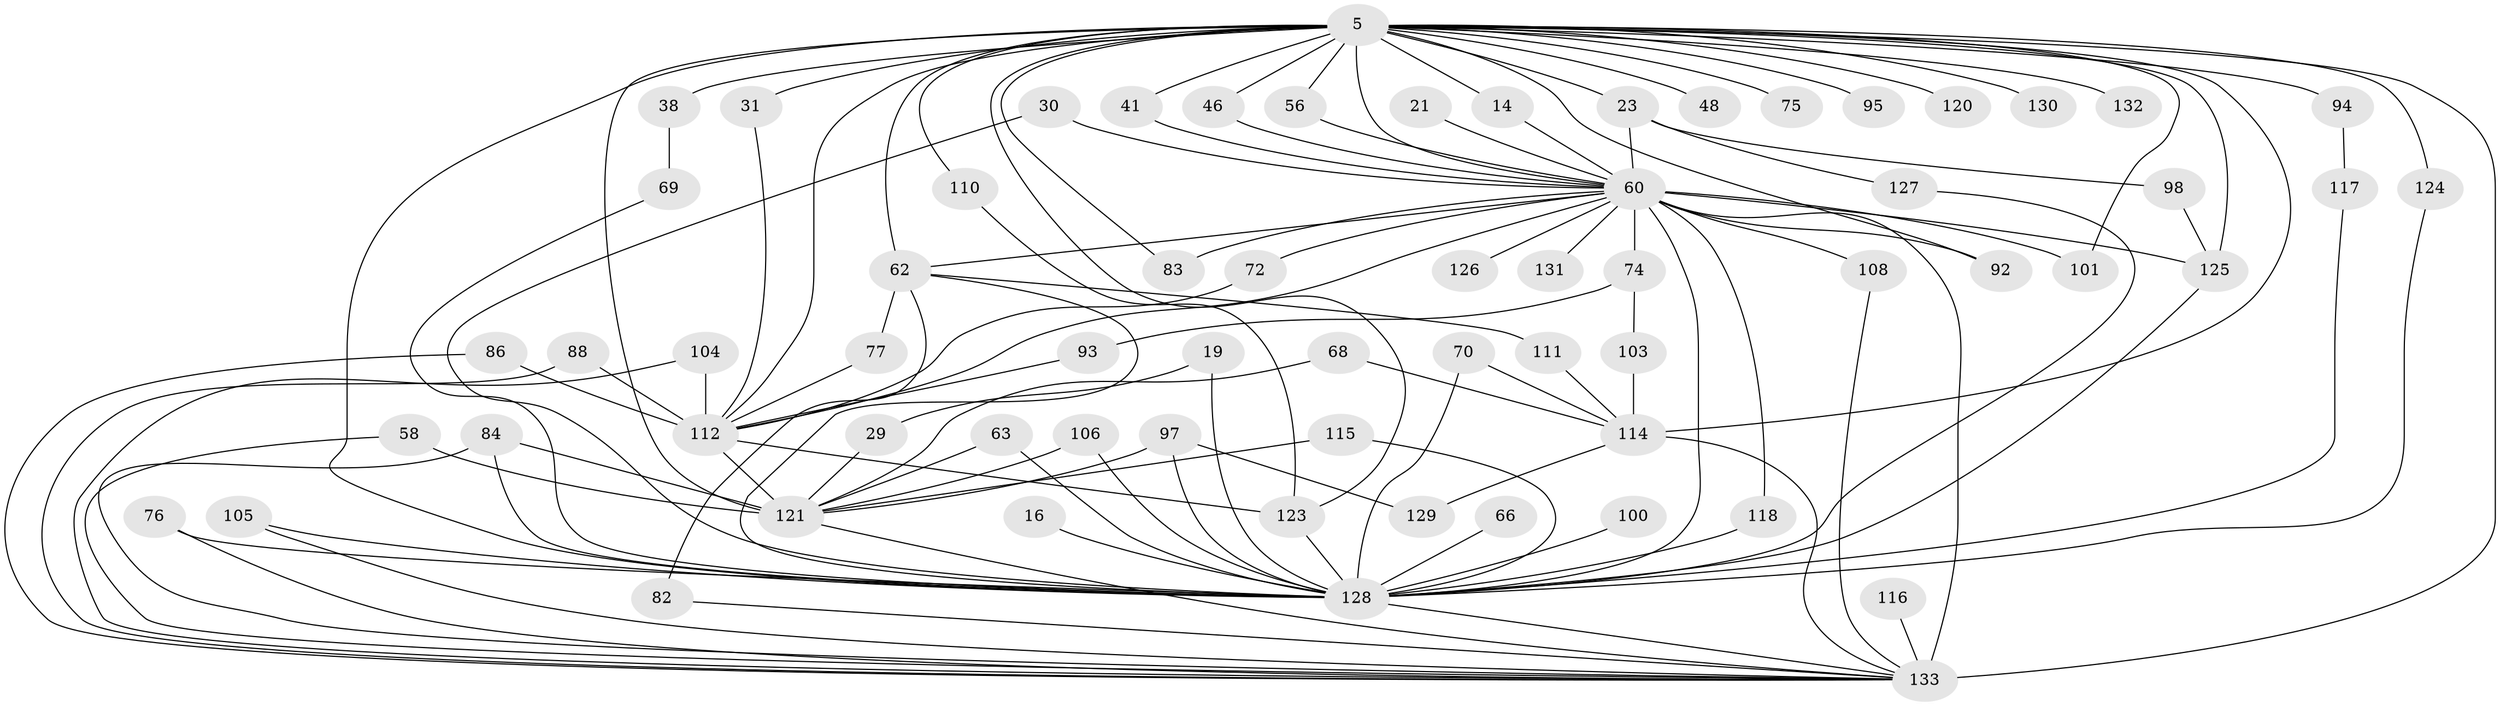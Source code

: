 // original degree distribution, {26: 0.007518796992481203, 24: 0.015037593984962405, 43: 0.007518796992481203, 18: 0.015037593984962405, 25: 0.007518796992481203, 21: 0.007518796992481203, 15: 0.007518796992481203, 22: 0.007518796992481203, 4: 0.09774436090225563, 3: 0.14285714285714285, 2: 0.5939849624060151, 8: 0.022556390977443608, 7: 0.03007518796992481, 6: 0.015037593984962405, 5: 0.022556390977443608}
// Generated by graph-tools (version 1.1) at 2025/45/03/09/25 04:45:27]
// undirected, 66 vertices, 118 edges
graph export_dot {
graph [start="1"]
  node [color=gray90,style=filled];
  5 [super="+1+3"];
  14;
  16;
  19;
  21;
  23 [super="+13"];
  29;
  30;
  31;
  38;
  41;
  46;
  48;
  56;
  58;
  60 [super="+47+6"];
  62 [super="+28+53"];
  63;
  66;
  68;
  69;
  70;
  72;
  74;
  75;
  76;
  77;
  82;
  83;
  84 [super="+51"];
  86;
  88 [super="+27"];
  92;
  93;
  94;
  95;
  97 [super="+89"];
  98;
  100;
  101;
  103;
  104;
  105;
  106;
  108 [super="+45"];
  110;
  111;
  112 [super="+52+44+65+109+90"];
  114 [super="+17+49+54+102"];
  115;
  116;
  117;
  118;
  120;
  121 [super="+25+11+78"];
  123 [super="+122+42+96"];
  124;
  125 [super="+12+71+36"];
  126;
  127;
  128 [super="+119+10"];
  129;
  130;
  131;
  132;
  133 [super="+79+91+107+113"];
  5 -- 31 [weight=2];
  5 -- 46;
  5 -- 83;
  5 -- 92;
  5 -- 94 [weight=2];
  5 -- 95 [weight=2];
  5 -- 101;
  5 -- 120 [weight=2];
  5 -- 124;
  5 -- 75 [weight=2];
  5 -- 38 [weight=2];
  5 -- 56;
  5 -- 121 [weight=8];
  5 -- 128 [weight=10];
  5 -- 130;
  5 -- 132;
  5 -- 133 [weight=13];
  5 -- 14;
  5 -- 23;
  5 -- 41;
  5 -- 110;
  5 -- 48;
  5 -- 114 [weight=8];
  5 -- 62 [weight=4];
  5 -- 60 [weight=6];
  5 -- 112 [weight=5];
  5 -- 123 [weight=2];
  5 -- 125 [weight=2];
  14 -- 60;
  16 -- 128;
  19 -- 29;
  19 -- 128 [weight=2];
  21 -- 60 [weight=2];
  23 -- 98;
  23 -- 127;
  23 -- 60 [weight=2];
  29 -- 121;
  30 -- 60;
  30 -- 128;
  31 -- 112;
  38 -- 69;
  41 -- 60;
  46 -- 60;
  56 -- 60;
  58 -- 121;
  58 -- 133;
  60 -- 101;
  60 -- 133 [weight=10];
  60 -- 131;
  60 -- 72;
  60 -- 74 [weight=2];
  60 -- 83;
  60 -- 92;
  60 -- 108 [weight=2];
  60 -- 118;
  60 -- 126 [weight=2];
  60 -- 62;
  60 -- 128 [weight=8];
  60 -- 125;
  60 -- 112;
  62 -- 82;
  62 -- 77;
  62 -- 111;
  62 -- 128;
  63 -- 121;
  63 -- 128;
  66 -- 128 [weight=2];
  68 -- 114;
  68 -- 121;
  69 -- 128;
  70 -- 114;
  70 -- 128;
  72 -- 112;
  74 -- 93;
  74 -- 103;
  76 -- 133;
  76 -- 128;
  77 -- 112;
  82 -- 133;
  84 -- 133;
  84 -- 121;
  84 -- 128;
  86 -- 133;
  86 -- 112;
  88 -- 133 [weight=2];
  88 -- 112 [weight=3];
  93 -- 112;
  94 -- 117;
  97 -- 129;
  97 -- 121;
  97 -- 128 [weight=2];
  98 -- 125;
  100 -- 128 [weight=2];
  103 -- 114;
  104 -- 133;
  104 -- 112;
  105 -- 133;
  105 -- 128;
  106 -- 121;
  106 -- 128;
  108 -- 133;
  110 -- 123;
  111 -- 114;
  112 -- 121 [weight=2];
  112 -- 123;
  114 -- 129;
  114 -- 133 [weight=2];
  115 -- 121;
  115 -- 128;
  116 -- 133 [weight=2];
  117 -- 128;
  118 -- 128;
  121 -- 133;
  123 -- 128 [weight=4];
  124 -- 128;
  125 -- 128 [weight=2];
  127 -- 128;
  128 -- 133 [weight=8];
}
